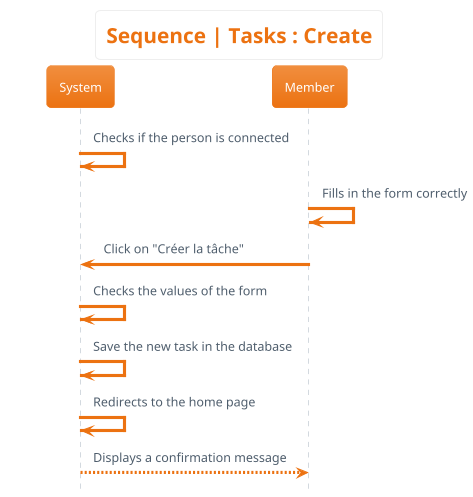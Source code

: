 @startuml sequence__tasks_create
hide footbox
skinparam actorStyle awesome
!theme aws-orange
skinparam backgroundcolor White
title Sequence | Tasks : Create


System -> System : Checks if the person is connected
Member -> Member : Fills in the form correctly
Member -> System : Click on "Créer la tâche"
System -> System : Checks the values of the form
System -> System : Save the new task in the database
System -> System : Redirects to the home page
System --> Member : Displays a confirmation message
@enduml